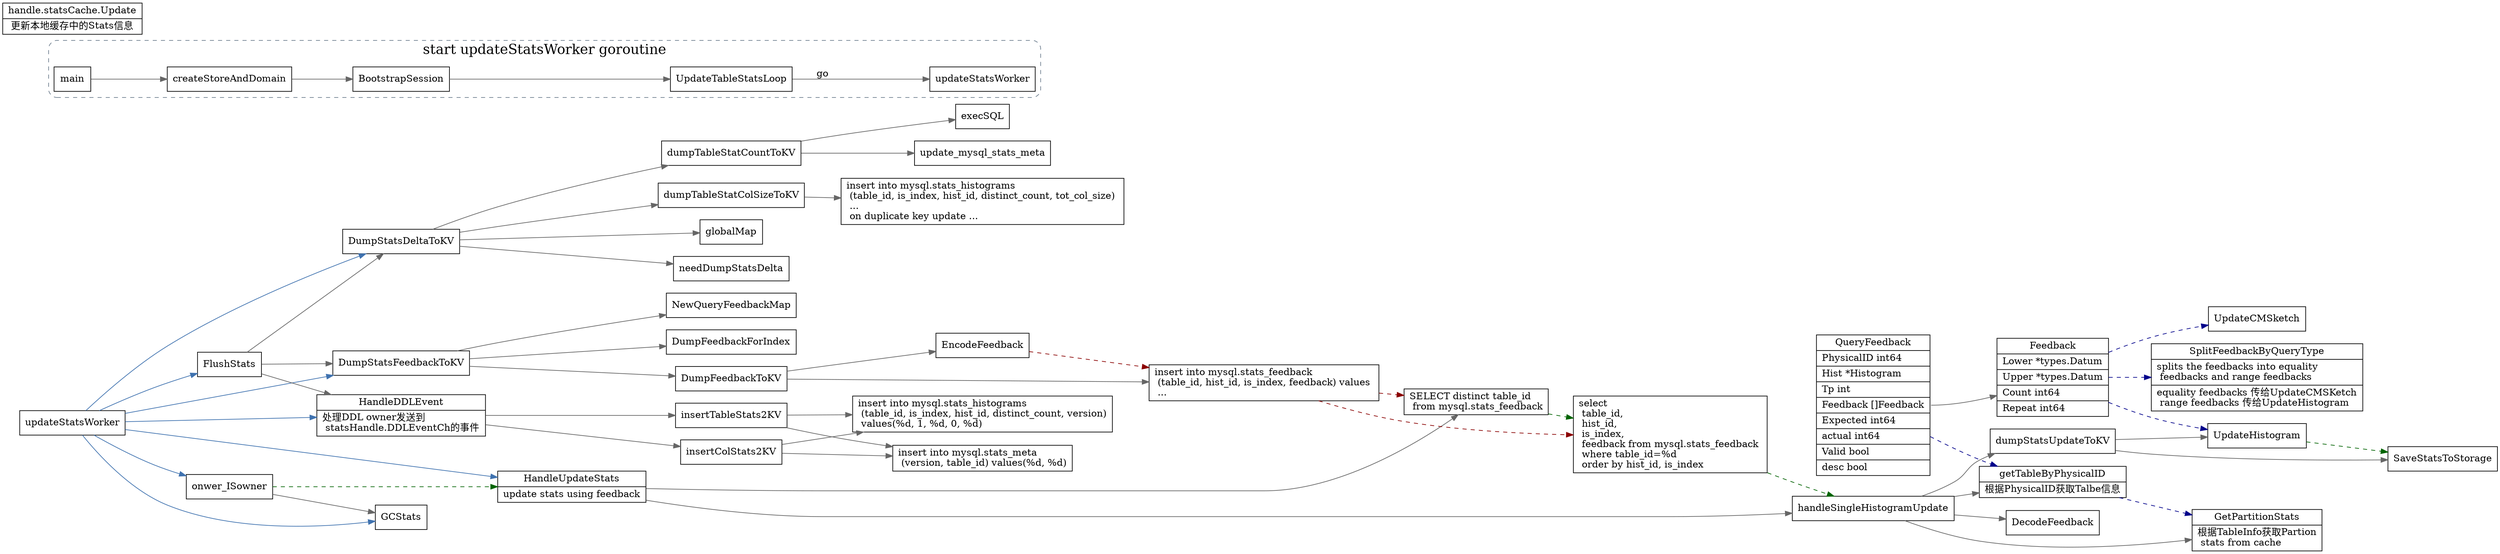 digraph QueryFeedback {
  node[shape=box];
  edge[color=gray40];
  newrank=true;
  rankdir=LR;

  Feedbacks[
    shape="record";
    label="{{
      QueryFeedback|
	      PhysicalID int64\l|
	      Hist       *Histogram\l|
	      Tp         int\l|
	      <Feedback> Feedback   []Feedback\l|
	      Expected   int64\l|
	      actual     int64\l|
	      Valid      bool\l|
	      desc       bool\l
    }}"];
  Feedbacks:Feedback -> Feedback;
  Feedback[
    shape="record";
    label="{{
      Feedback|
	      Lower  *types.Datum\l|
	      Upper  *types.Datum\l|
	      Count  int64\l|
	      Repeat int64\l
    }}"];
  subgraph cluster_go {
    graph[label="start updateStatsWorker goroutine";fontsize=20;style="rounded,dashed";color="slategrey"]
    main -> createStoreAndDomain -> BootstrapSession -> UpdateTableStatsLoop;
    UpdateTableStatsLoop -> updateStatsWorker1[label=go];
    updateStatsWorker1[
      shape="record";
      label="{{
        updateStatsWorker
      }}"];
  }

  updateStatsWorker -> {
    DumpStatsDeltaToKV;
    HandleDDLEvent;
    FlushStats;
    HandleUpdateStats;
    DumpStatsFeedbackToKV;
    GCStats;
    onwer_ISowner;
  }[color="#3f72af"];
  onwer_ISowner -> HandleUpdateStats[style=dashed;color=darkgreen];
  onwer_ISowner -> GCStats;

  HandleUpdateStats[
    shape="record";
    label="{{
      HandleUpdateStats|
      update stats using feedback
    }}"];


  HandleUpdateStats -> {
    sql1;
    handleSingleHistogramUpdate;
  }
  sql1[
    shape="record";
    label="{{
      SELECT distinct table_id \l 
      from mysql.stats_feedback\l
    }}"];
  sql2[
    shape="record";
    label="{{
      select \l
        table_id,\l
        hist_id,\l
        is_index,\l
        feedback from mysql.stats_feedback \l
        where table_id=%d \l
        order by hist_id, is_index\l
    }}"];
  sql1 -> sql2 -> handleSingleHistogramUpdate[style=dashed;color=darkgreen];
  handleSingleHistogramUpdate -> {
    getTableByPhysicalID;
    GetPartitionStats;
    DecodeFeedback;
    dumpStatsUpdateToKV;
  }
  dumpStatsUpdateToKV -> {
    SaveStatsToStorage;
    UpdateHistogram;
  }
  UpdateHistogram -> SaveStatsToStorage[style=dashed;color=darkgreen];

  handle_statsCache_Update[
    shape="record";
    label="{{
      handle.statsCache.Update|
      更新本地缓存中的Stats信息
    }}"];
  getTableByPhysicalID[
      shape="record";
      label="{{
        getTableByPhysicalID|
        根据PhysicalID获取Talbe信息\l
      }}"];
  GetPartitionStats[
    shape="record";
    label="{{
      GetPartitionStats|
      根据TableInfo获取Partion\l 
      stats from cache\l
    }}"];
  SplitFeedbackByQueryType[
    shape="record";
    label="{{
      SplitFeedbackByQueryType|
      splits the feedbacks into equality\l
      feedbacks and range feedbacks\l|
      equality feedbacks 传给UpdateCMSKetch\l
      range feedbacks 传给UpdateHistogram\l
    }}"];

  //DumpStatsDeltaToKV
  DumpStatsDeltaToKV -> {
    globalMap;
    needDumpStatsDelta;
    dumpTableStatCountToKV;
    dumpTableStatColSizeToKV;
  }
  dumpTableStatCountToKV -> {
    update_mysql_stats_meta;
    execSQL;
  }
  dumpTableStatColSizeToKV -> {
    insert_into_mysql_stats_histograms;
  }
  insert_into_mysql_stats_histograms[
    shape="record";
    label="{{
      insert into mysql.stats_histograms\l 
      (table_id, is_index, hist_id, distinct_count, tot_col_size) \l
      ...\l
      on duplicate key update ...\l
    }}"];

  //DumpStatsFeedbackToKV
  DumpStatsFeedbackToKV -> {
    DumpFeedbackToKV;
    DumpFeedbackForIndex;
    NewQueryFeedbackMap;
  }
  DumpFeedbackToKV -> {
    EncodeFeedback;
    insert_into_mysql_stats_feedback;
  }
  insert_into_mysql_stats_feedback[
    shape="record";
    label="{{
      insert into mysql.stats_feedback\l 
      (table_id, hist_id, is_index, feedback) values \l
      ...\l
    }}"];
  EncodeFeedback -> insert_into_mysql_stats_feedback -> {sql1;sql2}[style=dashed;color=darkred];
  DumpFeedbackForIndex -> {
  }

  FlushStats -> {
    HandleDDLEvent;
    DumpStatsDeltaToKV;
    DumpStatsFeedbackToKV;
  }
  HandleDDLEvent[
    shape="record";
    label="{{
      HandleDDLEvent|
      处理DDL owner发送到\l 
      statsHandle.DDLEventCh的事件\l
    }}"];

  HandleDDLEvent -> {
    insertTableStats2KV;
    insertColStats2KV;
  }
  insertTableStats2KV -> {
    mysql_stats_meta;
    mysql_stats_histograms;
  }
  insertColStats2KV -> {
    mysql_stats_meta;
    mysql_stats_histograms;
  }
  mysql_stats_meta[
    shape="record";
    label="{{
      insert into mysql.stats_meta\l 
      (version, table_id) values(%d, %d)\l
    }}"];
  mysql_stats_histograms[
    shape="record";
    label="{{
      insert into mysql.stats_histograms \l 
        (table_id, is_index, hist_id, distinct_count, version)\l 
        values(%d, 1, %d, 0, %d)\l
    }}"];

  edge[style=dashed;color=darkblue]
  Feedbacks -> getTableByPhysicalID -> GetPartitionStats;
  Feedback -> SplitFeedbackByQueryType;
  Feedback -> {
    UpdateCMSketch;
    UpdateHistogram;
  }
}
